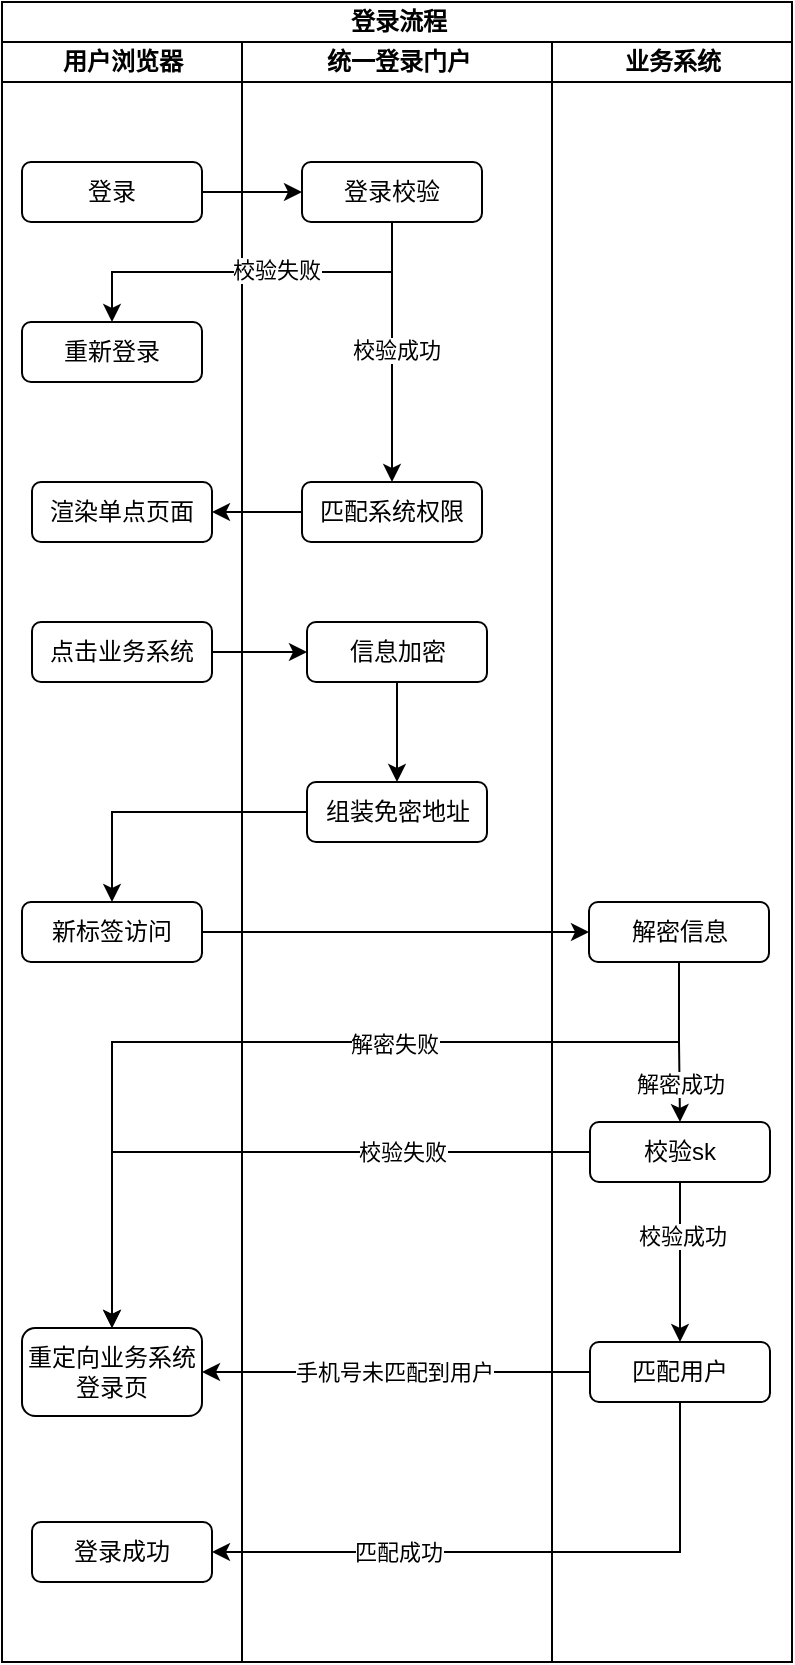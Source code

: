 <mxfile version="24.7.7">
  <diagram name="第 1 页" id="ZimjI6A3JQEvPQ3k9AUy">
    <mxGraphModel dx="1562" dy="2075" grid="1" gridSize="10" guides="1" tooltips="1" connect="1" arrows="1" fold="1" page="1" pageScale="1" pageWidth="827" pageHeight="1169" math="0" shadow="0">
      <root>
        <mxCell id="0" />
        <mxCell id="1" parent="0" />
        <mxCell id="ZWKST3MZ_veCVMokkwX4-2" value="登录流程" style="swimlane;childLayout=stackLayout;resizeParent=1;resizeParentMax=0;startSize=20;html=1;" vertex="1" parent="1">
          <mxGeometry x="30" y="-1110" width="395" height="830" as="geometry" />
        </mxCell>
        <mxCell id="ZWKST3MZ_veCVMokkwX4-3" value="用户浏览器" style="swimlane;startSize=20;html=1;" vertex="1" parent="ZWKST3MZ_veCVMokkwX4-2">
          <mxGeometry y="20" width="120" height="810" as="geometry" />
        </mxCell>
        <mxCell id="ZWKST3MZ_veCVMokkwX4-10" value="登录" style="rounded=1;whiteSpace=wrap;html=1;" vertex="1" parent="ZWKST3MZ_veCVMokkwX4-3">
          <mxGeometry x="10" y="60" width="90" height="30" as="geometry" />
        </mxCell>
        <mxCell id="ZWKST3MZ_veCVMokkwX4-23" value="重新登录" style="rounded=1;whiteSpace=wrap;html=1;" vertex="1" parent="ZWKST3MZ_veCVMokkwX4-3">
          <mxGeometry x="10" y="140" width="90" height="30" as="geometry" />
        </mxCell>
        <mxCell id="ZWKST3MZ_veCVMokkwX4-30" value="新标签访问" style="rounded=1;whiteSpace=wrap;html=1;" vertex="1" parent="ZWKST3MZ_veCVMokkwX4-3">
          <mxGeometry x="10" y="430" width="90" height="30" as="geometry" />
        </mxCell>
        <mxCell id="ZWKST3MZ_veCVMokkwX4-51" value="登录成功" style="rounded=1;whiteSpace=wrap;html=1;" vertex="1" parent="ZWKST3MZ_veCVMokkwX4-3">
          <mxGeometry x="15" y="740" width="90" height="30" as="geometry" />
        </mxCell>
        <mxCell id="ZWKST3MZ_veCVMokkwX4-4" value="统一登录门户" style="swimlane;startSize=20;html=1;" vertex="1" parent="ZWKST3MZ_veCVMokkwX4-2">
          <mxGeometry x="120" y="20" width="155" height="810" as="geometry" />
        </mxCell>
        <mxCell id="ZWKST3MZ_veCVMokkwX4-15" value="" style="edgeStyle=orthogonalEdgeStyle;rounded=0;orthogonalLoop=1;jettySize=auto;html=1;" edge="1" parent="ZWKST3MZ_veCVMokkwX4-4" source="ZWKST3MZ_veCVMokkwX4-12" target="ZWKST3MZ_veCVMokkwX4-14">
          <mxGeometry relative="1" as="geometry" />
        </mxCell>
        <mxCell id="ZWKST3MZ_veCVMokkwX4-21" value="校验成功" style="edgeLabel;html=1;align=center;verticalAlign=middle;resizable=0;points=[];" vertex="1" connectable="0" parent="ZWKST3MZ_veCVMokkwX4-15">
          <mxGeometry x="-0.025" y="2" relative="1" as="geometry">
            <mxPoint as="offset" />
          </mxGeometry>
        </mxCell>
        <mxCell id="ZWKST3MZ_veCVMokkwX4-12" value="登录校验" style="rounded=1;whiteSpace=wrap;html=1;" vertex="1" parent="ZWKST3MZ_veCVMokkwX4-4">
          <mxGeometry x="30" y="60" width="90" height="30" as="geometry" />
        </mxCell>
        <mxCell id="ZWKST3MZ_veCVMokkwX4-18" value="渲染单点页面" style="rounded=1;whiteSpace=wrap;html=1;" vertex="1" parent="ZWKST3MZ_veCVMokkwX4-4">
          <mxGeometry x="-105" y="220" width="90" height="30" as="geometry" />
        </mxCell>
        <mxCell id="ZWKST3MZ_veCVMokkwX4-26" value="" style="edgeStyle=orthogonalEdgeStyle;rounded=0;orthogonalLoop=1;jettySize=auto;html=1;" edge="1" parent="ZWKST3MZ_veCVMokkwX4-4" source="ZWKST3MZ_veCVMokkwX4-20" target="ZWKST3MZ_veCVMokkwX4-25">
          <mxGeometry relative="1" as="geometry" />
        </mxCell>
        <mxCell id="ZWKST3MZ_veCVMokkwX4-20" value="点击业务系统" style="rounded=1;whiteSpace=wrap;html=1;" vertex="1" parent="ZWKST3MZ_veCVMokkwX4-4">
          <mxGeometry x="-105" y="290" width="90" height="30" as="geometry" />
        </mxCell>
        <mxCell id="ZWKST3MZ_veCVMokkwX4-14" value="匹配系统权限" style="rounded=1;whiteSpace=wrap;html=1;" vertex="1" parent="ZWKST3MZ_veCVMokkwX4-4">
          <mxGeometry x="30" y="220" width="90" height="30" as="geometry" />
        </mxCell>
        <mxCell id="ZWKST3MZ_veCVMokkwX4-19" value="" style="edgeStyle=orthogonalEdgeStyle;rounded=0;orthogonalLoop=1;jettySize=auto;html=1;" edge="1" parent="ZWKST3MZ_veCVMokkwX4-4" source="ZWKST3MZ_veCVMokkwX4-14" target="ZWKST3MZ_veCVMokkwX4-18">
          <mxGeometry relative="1" as="geometry" />
        </mxCell>
        <mxCell id="ZWKST3MZ_veCVMokkwX4-29" value="" style="edgeStyle=orthogonalEdgeStyle;rounded=0;orthogonalLoop=1;jettySize=auto;html=1;" edge="1" parent="ZWKST3MZ_veCVMokkwX4-4" source="ZWKST3MZ_veCVMokkwX4-25" target="ZWKST3MZ_veCVMokkwX4-28">
          <mxGeometry relative="1" as="geometry" />
        </mxCell>
        <mxCell id="ZWKST3MZ_veCVMokkwX4-25" value="信息加密" style="rounded=1;whiteSpace=wrap;html=1;" vertex="1" parent="ZWKST3MZ_veCVMokkwX4-4">
          <mxGeometry x="32.5" y="290" width="90" height="30" as="geometry" />
        </mxCell>
        <mxCell id="ZWKST3MZ_veCVMokkwX4-28" value="组装免密地址" style="rounded=1;whiteSpace=wrap;html=1;" vertex="1" parent="ZWKST3MZ_veCVMokkwX4-4">
          <mxGeometry x="32.5" y="370" width="90" height="30" as="geometry" />
        </mxCell>
        <mxCell id="ZWKST3MZ_veCVMokkwX4-5" value="业务系统" style="swimlane;startSize=20;html=1;" vertex="1" parent="ZWKST3MZ_veCVMokkwX4-2">
          <mxGeometry x="275" y="20" width="120" height="810" as="geometry" />
        </mxCell>
        <mxCell id="ZWKST3MZ_veCVMokkwX4-36" value="" style="edgeStyle=orthogonalEdgeStyle;rounded=0;orthogonalLoop=1;jettySize=auto;html=1;" edge="1" parent="ZWKST3MZ_veCVMokkwX4-5" source="ZWKST3MZ_veCVMokkwX4-33" target="ZWKST3MZ_veCVMokkwX4-35">
          <mxGeometry relative="1" as="geometry" />
        </mxCell>
        <mxCell id="ZWKST3MZ_veCVMokkwX4-47" value="解密成功" style="edgeLabel;html=1;align=center;verticalAlign=middle;resizable=0;points=[];" vertex="1" connectable="0" parent="ZWKST3MZ_veCVMokkwX4-36">
          <mxGeometry x="0.097" y="-1" relative="1" as="geometry">
            <mxPoint x="1" y="17" as="offset" />
          </mxGeometry>
        </mxCell>
        <mxCell id="ZWKST3MZ_veCVMokkwX4-33" value="解密信息" style="rounded=1;whiteSpace=wrap;html=1;" vertex="1" parent="ZWKST3MZ_veCVMokkwX4-5">
          <mxGeometry x="18.5" y="430" width="90" height="30" as="geometry" />
        </mxCell>
        <mxCell id="ZWKST3MZ_veCVMokkwX4-40" value="重定向业务系统登录页" style="rounded=1;whiteSpace=wrap;html=1;" vertex="1" parent="ZWKST3MZ_veCVMokkwX4-5">
          <mxGeometry x="-265" y="643" width="90" height="44" as="geometry" />
        </mxCell>
        <mxCell id="ZWKST3MZ_veCVMokkwX4-48" style="edgeStyle=orthogonalEdgeStyle;rounded=0;orthogonalLoop=1;jettySize=auto;html=1;entryX=0.5;entryY=0;entryDx=0;entryDy=0;" edge="1" parent="ZWKST3MZ_veCVMokkwX4-5" source="ZWKST3MZ_veCVMokkwX4-33" target="ZWKST3MZ_veCVMokkwX4-40">
          <mxGeometry relative="1" as="geometry">
            <Array as="points">
              <mxPoint x="64" y="500" />
              <mxPoint x="-220" y="500" />
            </Array>
          </mxGeometry>
        </mxCell>
        <mxCell id="ZWKST3MZ_veCVMokkwX4-49" value="解密失败" style="edgeLabel;html=1;align=center;verticalAlign=middle;resizable=0;points=[];" vertex="1" connectable="0" parent="ZWKST3MZ_veCVMokkwX4-48">
          <mxGeometry x="-0.309" y="1" relative="1" as="geometry">
            <mxPoint x="-22" as="offset" />
          </mxGeometry>
        </mxCell>
        <mxCell id="ZWKST3MZ_veCVMokkwX4-38" value="" style="edgeStyle=orthogonalEdgeStyle;rounded=0;orthogonalLoop=1;jettySize=auto;html=1;" edge="1" parent="ZWKST3MZ_veCVMokkwX4-5" source="ZWKST3MZ_veCVMokkwX4-35" target="ZWKST3MZ_veCVMokkwX4-37">
          <mxGeometry relative="1" as="geometry" />
        </mxCell>
        <mxCell id="ZWKST3MZ_veCVMokkwX4-39" value="校验成功" style="edgeLabel;html=1;align=center;verticalAlign=middle;resizable=0;points=[];" vertex="1" connectable="0" parent="ZWKST3MZ_veCVMokkwX4-38">
          <mxGeometry x="-0.325" y="1" relative="1" as="geometry">
            <mxPoint as="offset" />
          </mxGeometry>
        </mxCell>
        <mxCell id="ZWKST3MZ_veCVMokkwX4-35" value="校验sk" style="rounded=1;whiteSpace=wrap;html=1;" vertex="1" parent="ZWKST3MZ_veCVMokkwX4-5">
          <mxGeometry x="19" y="540" width="90" height="30" as="geometry" />
        </mxCell>
        <mxCell id="ZWKST3MZ_veCVMokkwX4-37" value="匹配用户" style="rounded=1;whiteSpace=wrap;html=1;" vertex="1" parent="ZWKST3MZ_veCVMokkwX4-5">
          <mxGeometry x="19" y="650" width="90" height="30" as="geometry" />
        </mxCell>
        <mxCell id="ZWKST3MZ_veCVMokkwX4-41" value="校验失败" style="edgeStyle=orthogonalEdgeStyle;rounded=0;orthogonalLoop=1;jettySize=auto;html=1;" edge="1" parent="ZWKST3MZ_veCVMokkwX4-5" source="ZWKST3MZ_veCVMokkwX4-35" target="ZWKST3MZ_veCVMokkwX4-40">
          <mxGeometry x="-0.425" relative="1" as="geometry">
            <mxPoint as="offset" />
          </mxGeometry>
        </mxCell>
        <mxCell id="ZWKST3MZ_veCVMokkwX4-45" value="" style="edgeStyle=orthogonalEdgeStyle;rounded=0;orthogonalLoop=1;jettySize=auto;html=1;" edge="1" parent="ZWKST3MZ_veCVMokkwX4-5" source="ZWKST3MZ_veCVMokkwX4-37" target="ZWKST3MZ_veCVMokkwX4-40">
          <mxGeometry relative="1" as="geometry">
            <mxPoint x="-170" y="665" as="targetPoint" />
          </mxGeometry>
        </mxCell>
        <mxCell id="ZWKST3MZ_veCVMokkwX4-46" value="手机号未匹配到用户" style="edgeLabel;html=1;align=center;verticalAlign=middle;resizable=0;points=[];" vertex="1" connectable="0" parent="ZWKST3MZ_veCVMokkwX4-45">
          <mxGeometry x="-0.196" y="3" relative="1" as="geometry">
            <mxPoint x="-20" y="-3" as="offset" />
          </mxGeometry>
        </mxCell>
        <mxCell id="ZWKST3MZ_veCVMokkwX4-13" value="" style="edgeStyle=orthogonalEdgeStyle;rounded=0;orthogonalLoop=1;jettySize=auto;html=1;" edge="1" parent="ZWKST3MZ_veCVMokkwX4-2" source="ZWKST3MZ_veCVMokkwX4-10" target="ZWKST3MZ_veCVMokkwX4-12">
          <mxGeometry relative="1" as="geometry" />
        </mxCell>
        <mxCell id="ZWKST3MZ_veCVMokkwX4-22" style="edgeStyle=orthogonalEdgeStyle;rounded=0;orthogonalLoop=1;jettySize=auto;html=1;exitX=0.5;exitY=1;exitDx=0;exitDy=0;entryX=0.5;entryY=0;entryDx=0;entryDy=0;" edge="1" parent="ZWKST3MZ_veCVMokkwX4-2" source="ZWKST3MZ_veCVMokkwX4-12" target="ZWKST3MZ_veCVMokkwX4-23">
          <mxGeometry relative="1" as="geometry">
            <mxPoint x="50" y="150" as="targetPoint" />
          </mxGeometry>
        </mxCell>
        <mxCell id="ZWKST3MZ_veCVMokkwX4-24" value="校验失败" style="edgeLabel;html=1;align=center;verticalAlign=middle;resizable=0;points=[];" vertex="1" connectable="0" parent="ZWKST3MZ_veCVMokkwX4-22">
          <mxGeometry x="-0.122" y="-1" relative="1" as="geometry">
            <mxPoint as="offset" />
          </mxGeometry>
        </mxCell>
        <mxCell id="ZWKST3MZ_veCVMokkwX4-31" value="" style="edgeStyle=orthogonalEdgeStyle;rounded=0;orthogonalLoop=1;jettySize=auto;html=1;" edge="1" parent="ZWKST3MZ_veCVMokkwX4-2" source="ZWKST3MZ_veCVMokkwX4-28" target="ZWKST3MZ_veCVMokkwX4-30">
          <mxGeometry relative="1" as="geometry" />
        </mxCell>
        <mxCell id="ZWKST3MZ_veCVMokkwX4-34" value="" style="edgeStyle=orthogonalEdgeStyle;rounded=0;orthogonalLoop=1;jettySize=auto;html=1;" edge="1" parent="ZWKST3MZ_veCVMokkwX4-2" source="ZWKST3MZ_veCVMokkwX4-30" target="ZWKST3MZ_veCVMokkwX4-33">
          <mxGeometry relative="1" as="geometry" />
        </mxCell>
        <mxCell id="ZWKST3MZ_veCVMokkwX4-53" style="edgeStyle=orthogonalEdgeStyle;rounded=0;orthogonalLoop=1;jettySize=auto;html=1;entryX=1;entryY=0.5;entryDx=0;entryDy=0;" edge="1" parent="ZWKST3MZ_veCVMokkwX4-2" source="ZWKST3MZ_veCVMokkwX4-37" target="ZWKST3MZ_veCVMokkwX4-51">
          <mxGeometry relative="1" as="geometry">
            <Array as="points">
              <mxPoint x="339" y="775" />
            </Array>
          </mxGeometry>
        </mxCell>
        <mxCell id="ZWKST3MZ_veCVMokkwX4-54" value="匹配成功" style="edgeLabel;html=1;align=center;verticalAlign=middle;resizable=0;points=[];" vertex="1" connectable="0" parent="ZWKST3MZ_veCVMokkwX4-53">
          <mxGeometry x="0.495" y="1" relative="1" as="geometry">
            <mxPoint x="15" y="-1" as="offset" />
          </mxGeometry>
        </mxCell>
      </root>
    </mxGraphModel>
  </diagram>
</mxfile>
